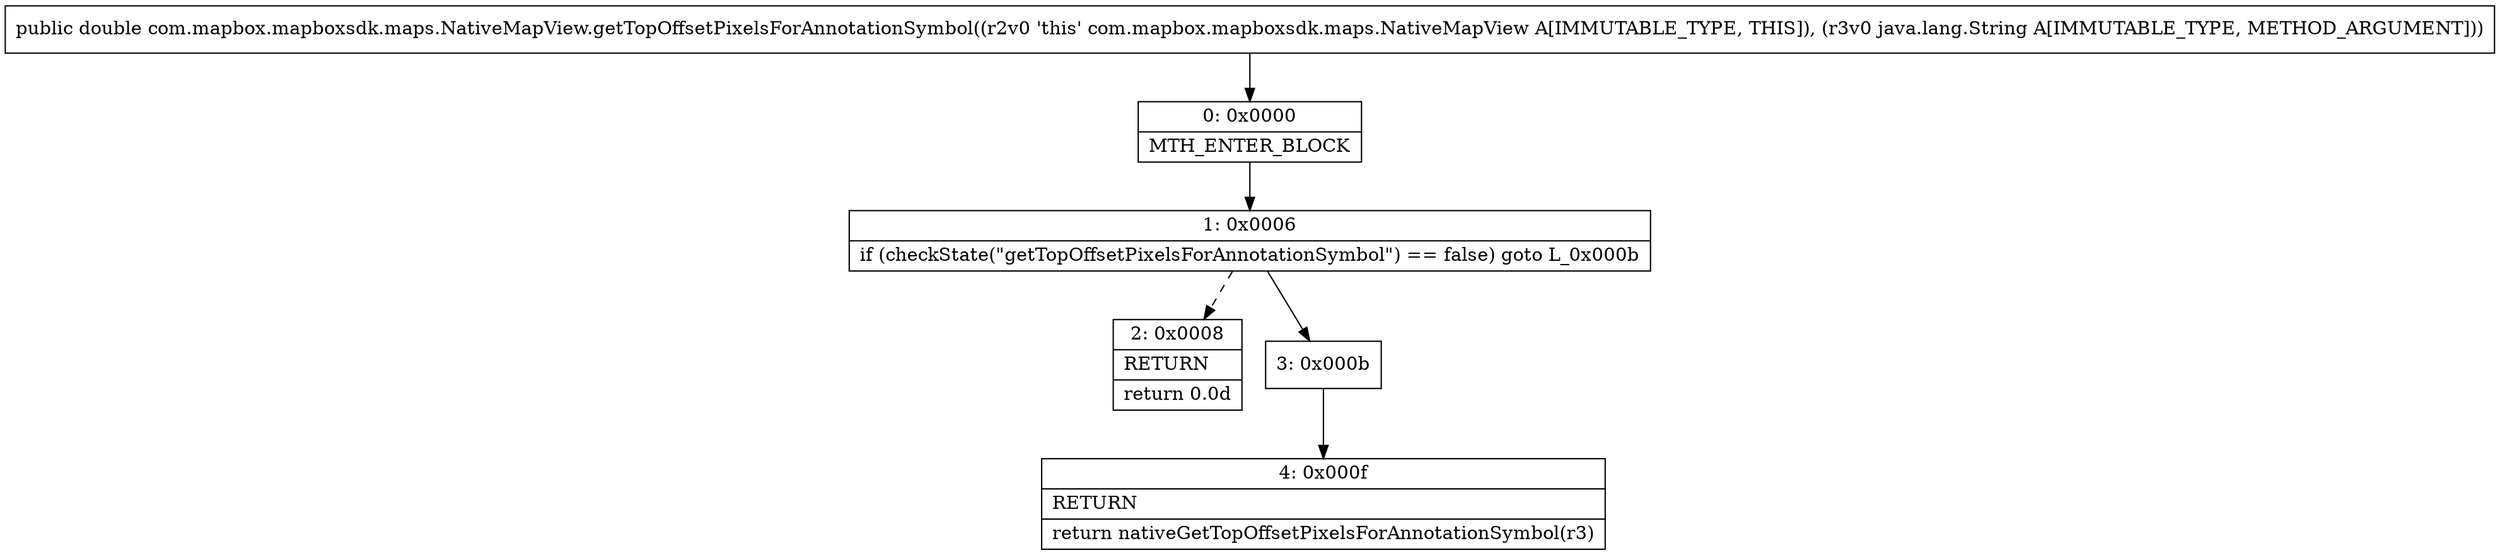 digraph "CFG forcom.mapbox.mapboxsdk.maps.NativeMapView.getTopOffsetPixelsForAnnotationSymbol(Ljava\/lang\/String;)D" {
Node_0 [shape=record,label="{0\:\ 0x0000|MTH_ENTER_BLOCK\l}"];
Node_1 [shape=record,label="{1\:\ 0x0006|if (checkState(\"getTopOffsetPixelsForAnnotationSymbol\") == false) goto L_0x000b\l}"];
Node_2 [shape=record,label="{2\:\ 0x0008|RETURN\l|return 0.0d\l}"];
Node_3 [shape=record,label="{3\:\ 0x000b}"];
Node_4 [shape=record,label="{4\:\ 0x000f|RETURN\l|return nativeGetTopOffsetPixelsForAnnotationSymbol(r3)\l}"];
MethodNode[shape=record,label="{public double com.mapbox.mapboxsdk.maps.NativeMapView.getTopOffsetPixelsForAnnotationSymbol((r2v0 'this' com.mapbox.mapboxsdk.maps.NativeMapView A[IMMUTABLE_TYPE, THIS]), (r3v0 java.lang.String A[IMMUTABLE_TYPE, METHOD_ARGUMENT])) }"];
MethodNode -> Node_0;
Node_0 -> Node_1;
Node_1 -> Node_2[style=dashed];
Node_1 -> Node_3;
Node_3 -> Node_4;
}

